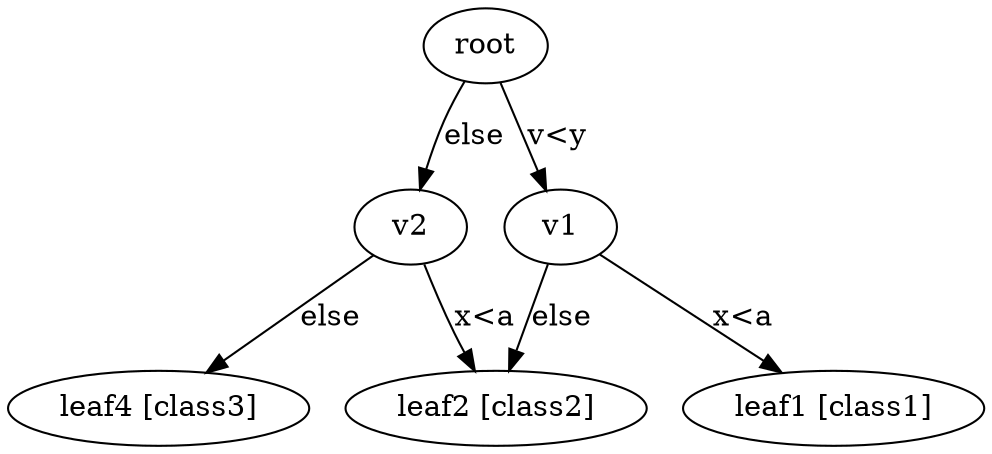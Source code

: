 digraph {
     v2 -> leaf4 [label="else"];
     v1 -> leaf2 [label="else"];
     root -> v2 [label="else"];
     v2 -> leaf2 [label="x<a"];
     v1 -> leaf1 [label="x<a"];
     root -> v1 [label="v<y"];
     leaf4 [label="leaf4 [class3]"];
     leaf2 [label="leaf2 [class2]"];
     leaf1 [label="leaf1 [class1]"];
     v2 [label="v2"];
     v1 [label="v1"];
     root [label="root"];
}
